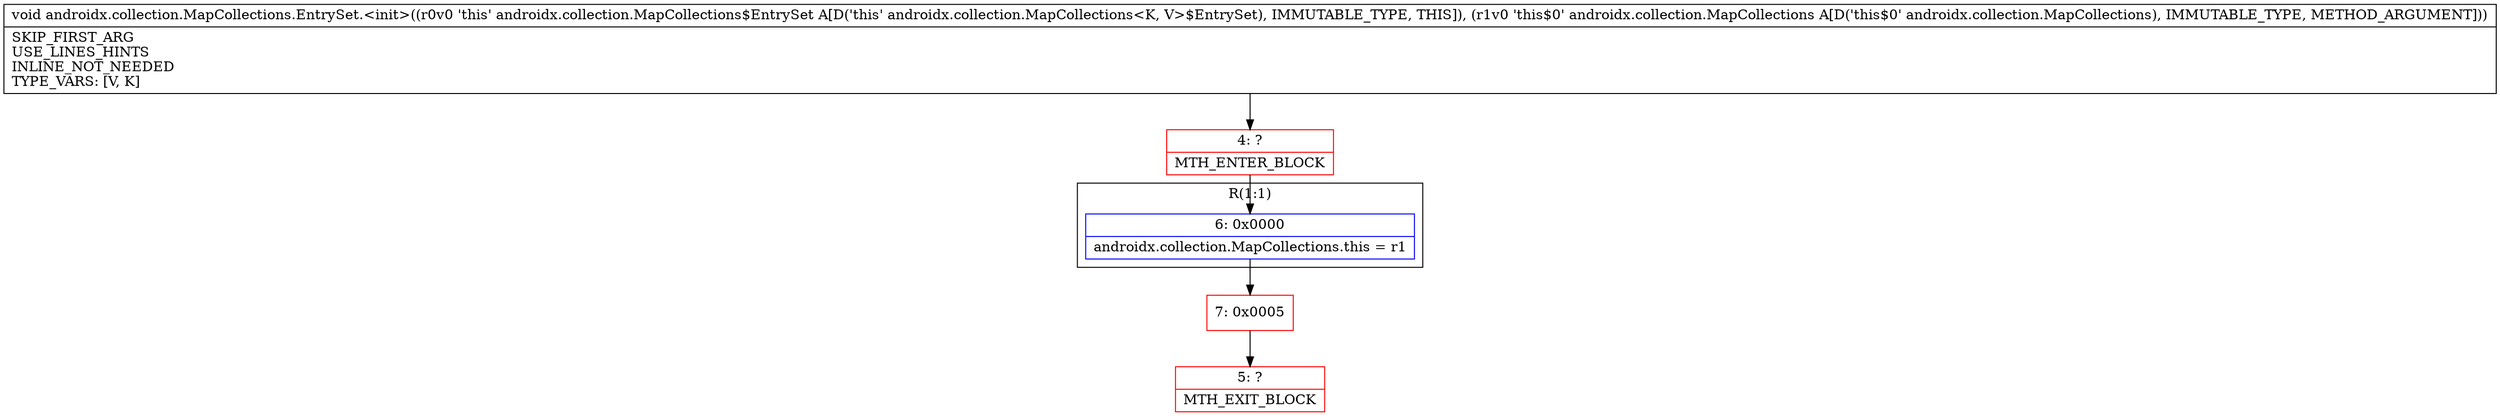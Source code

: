 digraph "CFG forandroidx.collection.MapCollections.EntrySet.\<init\>(Landroidx\/collection\/MapCollections;)V" {
subgraph cluster_Region_2078520667 {
label = "R(1:1)";
node [shape=record,color=blue];
Node_6 [shape=record,label="{6\:\ 0x0000|androidx.collection.MapCollections.this = r1\l}"];
}
Node_4 [shape=record,color=red,label="{4\:\ ?|MTH_ENTER_BLOCK\l}"];
Node_7 [shape=record,color=red,label="{7\:\ 0x0005}"];
Node_5 [shape=record,color=red,label="{5\:\ ?|MTH_EXIT_BLOCK\l}"];
MethodNode[shape=record,label="{void androidx.collection.MapCollections.EntrySet.\<init\>((r0v0 'this' androidx.collection.MapCollections$EntrySet A[D('this' androidx.collection.MapCollections\<K, V\>$EntrySet), IMMUTABLE_TYPE, THIS]), (r1v0 'this$0' androidx.collection.MapCollections A[D('this$0' androidx.collection.MapCollections), IMMUTABLE_TYPE, METHOD_ARGUMENT]))  | SKIP_FIRST_ARG\lUSE_LINES_HINTS\lINLINE_NOT_NEEDED\lTYPE_VARS: [V, K]\l}"];
MethodNode -> Node_4;Node_6 -> Node_7;
Node_4 -> Node_6;
Node_7 -> Node_5;
}

